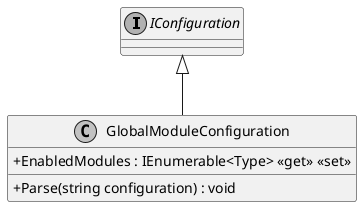 @startuml
skinparam monochrome true
skinparam classAttributeIconSize 0

interface IConfiguration

IConfiguration <|-- GlobalModuleConfiguration

class GlobalModuleConfiguration {
    + EnabledModules : IEnumerable<Type> <<get>> <<set>>
    + Parse(string configuration) : void
}

@enduml
